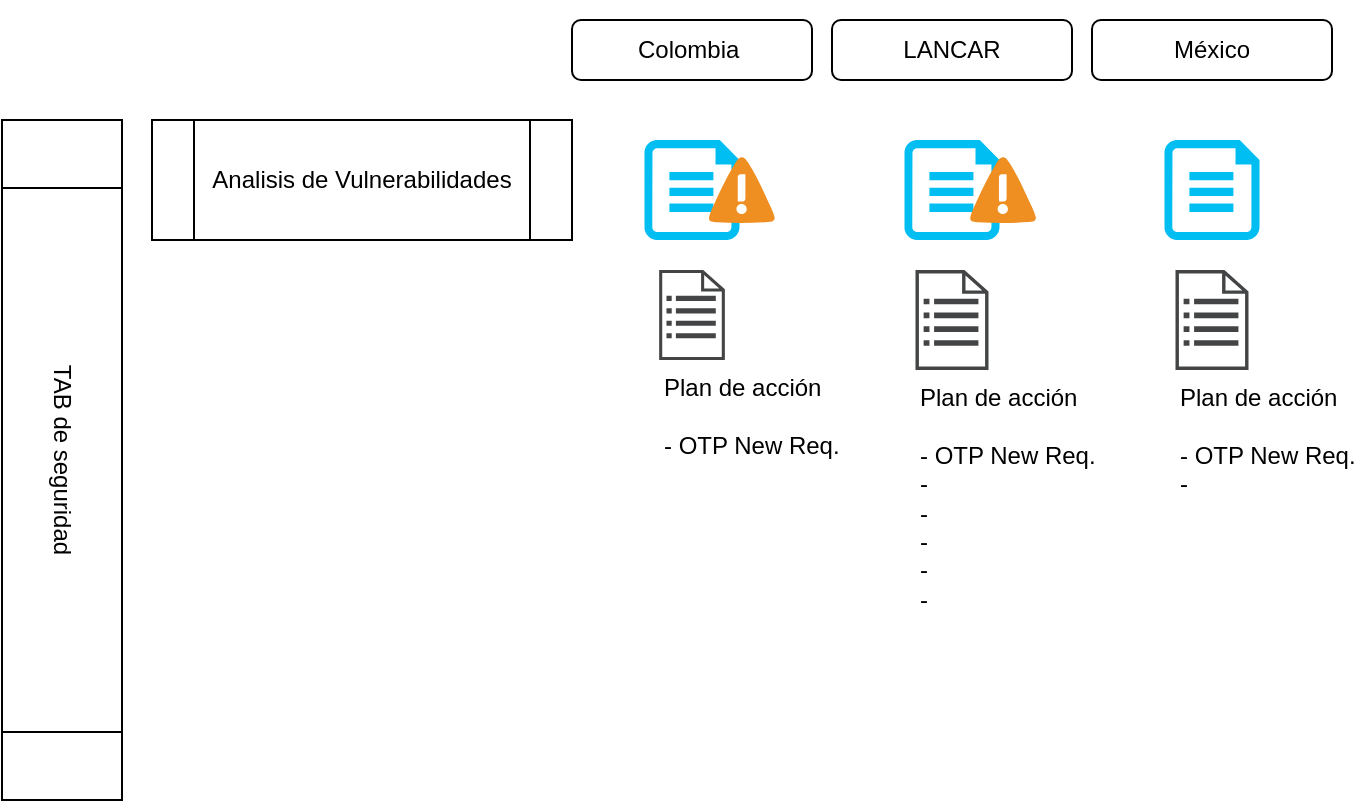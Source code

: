 <mxfile version="20.8.19" type="github"><diagram name="Page-1" id="bPp5zbWWOh2x1SVmMOqy"><mxGraphModel dx="1194" dy="599" grid="1" gridSize="10" guides="1" tooltips="1" connect="1" arrows="1" fold="1" page="1" pageScale="1" pageWidth="850" pageHeight="1100" math="0" shadow="0"><root><mxCell id="0"/><mxCell id="1" parent="0"/><mxCell id="813JxW428veEPqrIFjMA-1" value="Colombia&amp;nbsp;" style="rounded=1;whiteSpace=wrap;html=1;" vertex="1" parent="1"><mxGeometry x="340" y="40" width="120" height="30" as="geometry"/></mxCell><mxCell id="813JxW428veEPqrIFjMA-2" value="LANCAR" style="rounded=1;whiteSpace=wrap;html=1;" vertex="1" parent="1"><mxGeometry x="470" y="40" width="120" height="30" as="geometry"/></mxCell><mxCell id="813JxW428veEPqrIFjMA-3" value="México" style="rounded=1;whiteSpace=wrap;html=1;" vertex="1" parent="1"><mxGeometry x="600" y="40" width="120" height="30" as="geometry"/></mxCell><mxCell id="813JxW428veEPqrIFjMA-5" value="Analisis de Vulnerabilidades" style="shape=process;whiteSpace=wrap;html=1;backgroundOutline=1;" vertex="1" parent="1"><mxGeometry x="130" y="90" width="210" height="60" as="geometry"/></mxCell><mxCell id="813JxW428veEPqrIFjMA-6" value="TAB de seguridad" style="shape=process;whiteSpace=wrap;html=1;backgroundOutline=1;rotation=90;" vertex="1" parent="1"><mxGeometry x="-85" y="230" width="340" height="60" as="geometry"/></mxCell><mxCell id="813JxW428veEPqrIFjMA-7" value="" style="verticalLabelPosition=bottom;html=1;verticalAlign=top;align=center;strokeColor=none;fillColor=#00BEF2;shape=mxgraph.azure.cloud_services_configuration_file;pointerEvents=1;" vertex="1" parent="1"><mxGeometry x="376.25" y="100" width="47.5" height="50" as="geometry"/></mxCell><mxCell id="813JxW428veEPqrIFjMA-9" value="" style="verticalLabelPosition=bottom;html=1;verticalAlign=top;align=center;strokeColor=none;fillColor=#00BEF2;shape=mxgraph.azure.cloud_services_configuration_file;pointerEvents=1;" vertex="1" parent="1"><mxGeometry x="506.25" y="100" width="47.5" height="50" as="geometry"/></mxCell><mxCell id="813JxW428veEPqrIFjMA-11" value="" style="verticalLabelPosition=bottom;html=1;verticalAlign=top;align=center;strokeColor=none;fillColor=#00BEF2;shape=mxgraph.azure.cloud_services_configuration_file;pointerEvents=1;" vertex="1" parent="1"><mxGeometry x="636.25" y="100" width="47.5" height="50" as="geometry"/></mxCell><mxCell id="813JxW428veEPqrIFjMA-17" value="" style="shape=image;html=1;verticalAlign=top;verticalLabelPosition=bottom;labelBackgroundColor=#ffffff;imageAspect=0;aspect=fixed;image=https://cdn2.iconfinder.com/data/icons/crystalproject/32x32/actions/button_cancel.png" vertex="1" parent="1"><mxGeometry x="150" y="30" width="32" height="32" as="geometry"/></mxCell><mxCell id="813JxW428veEPqrIFjMA-18" value="" style="shape=image;html=1;verticalAlign=top;verticalLabelPosition=bottom;labelBackgroundColor=#ffffff;imageAspect=0;aspect=fixed;image=https://cdn2.iconfinder.com/data/icons/crystalproject/32x32/actions/ok.png" vertex="1" parent="1"><mxGeometry x="670" y="109.6" width="32" height="32" as="geometry"/></mxCell><mxCell id="813JxW428veEPqrIFjMA-19" value="Plan de acción&lt;br&gt;&lt;br&gt;- OTP New Req.&lt;br&gt;-&lt;br&gt;-&lt;br&gt;-&lt;br&gt;-&lt;br&gt;-" style="sketch=0;pointerEvents=1;shadow=0;dashed=0;html=1;strokeColor=none;fillColor=#434445;aspect=fixed;labelPosition=center;verticalLabelPosition=bottom;verticalAlign=top;align=left;outlineConnect=0;shape=mxgraph.vvd.recovery_plan;" vertex="1" parent="1"><mxGeometry x="511.75" y="165" width="36.5" height="50" as="geometry"/></mxCell><mxCell id="813JxW428veEPqrIFjMA-24" value="" style="shadow=0;dashed=0;html=1;strokeColor=none;fillColor=#4495D1;labelPosition=center;verticalLabelPosition=bottom;verticalAlign=top;align=center;outlineConnect=0;shape=mxgraph.veeam.2d.alert;" vertex="1" parent="1"><mxGeometry x="408.4" y="108.4" width="33.2" height="33.2" as="geometry"/></mxCell><mxCell id="813JxW428veEPqrIFjMA-25" value="" style="shadow=0;dashed=0;html=1;strokeColor=none;fillColor=#4495D1;labelPosition=center;verticalLabelPosition=bottom;verticalAlign=top;align=center;outlineConnect=0;shape=mxgraph.veeam.2d.alert;" vertex="1" parent="1"><mxGeometry x="539" y="108.4" width="33.2" height="33.2" as="geometry"/></mxCell><mxCell id="813JxW428veEPqrIFjMA-31" value="Plan de acción&lt;br&gt;&lt;br&gt;- OTP New Req." style="sketch=0;pointerEvents=1;shadow=0;dashed=0;html=1;strokeColor=none;fillColor=#434445;aspect=fixed;labelPosition=center;verticalLabelPosition=bottom;verticalAlign=top;align=left;outlineConnect=0;shape=mxgraph.vvd.recovery_plan;" vertex="1" parent="1"><mxGeometry x="383.58" y="165" width="32.85" height="45" as="geometry"/></mxCell><mxCell id="813JxW428veEPqrIFjMA-32" value="Plan de acción&lt;br&gt;&lt;br&gt;- OTP New Req.&lt;br&gt;-&amp;nbsp;" style="sketch=0;pointerEvents=1;shadow=0;dashed=0;html=1;strokeColor=none;fillColor=#434445;aspect=fixed;labelPosition=center;verticalLabelPosition=bottom;verticalAlign=top;align=left;outlineConnect=0;shape=mxgraph.vvd.recovery_plan;" vertex="1" parent="1"><mxGeometry x="641.75" y="165" width="36.5" height="50" as="geometry"/></mxCell></root></mxGraphModel></diagram></mxfile>
